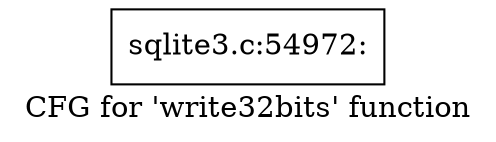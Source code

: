 digraph "CFG for 'write32bits' function" {
	label="CFG for 'write32bits' function";

	Node0x55c0f73753b0 [shape=record,label="{sqlite3.c:54972:}"];
}
